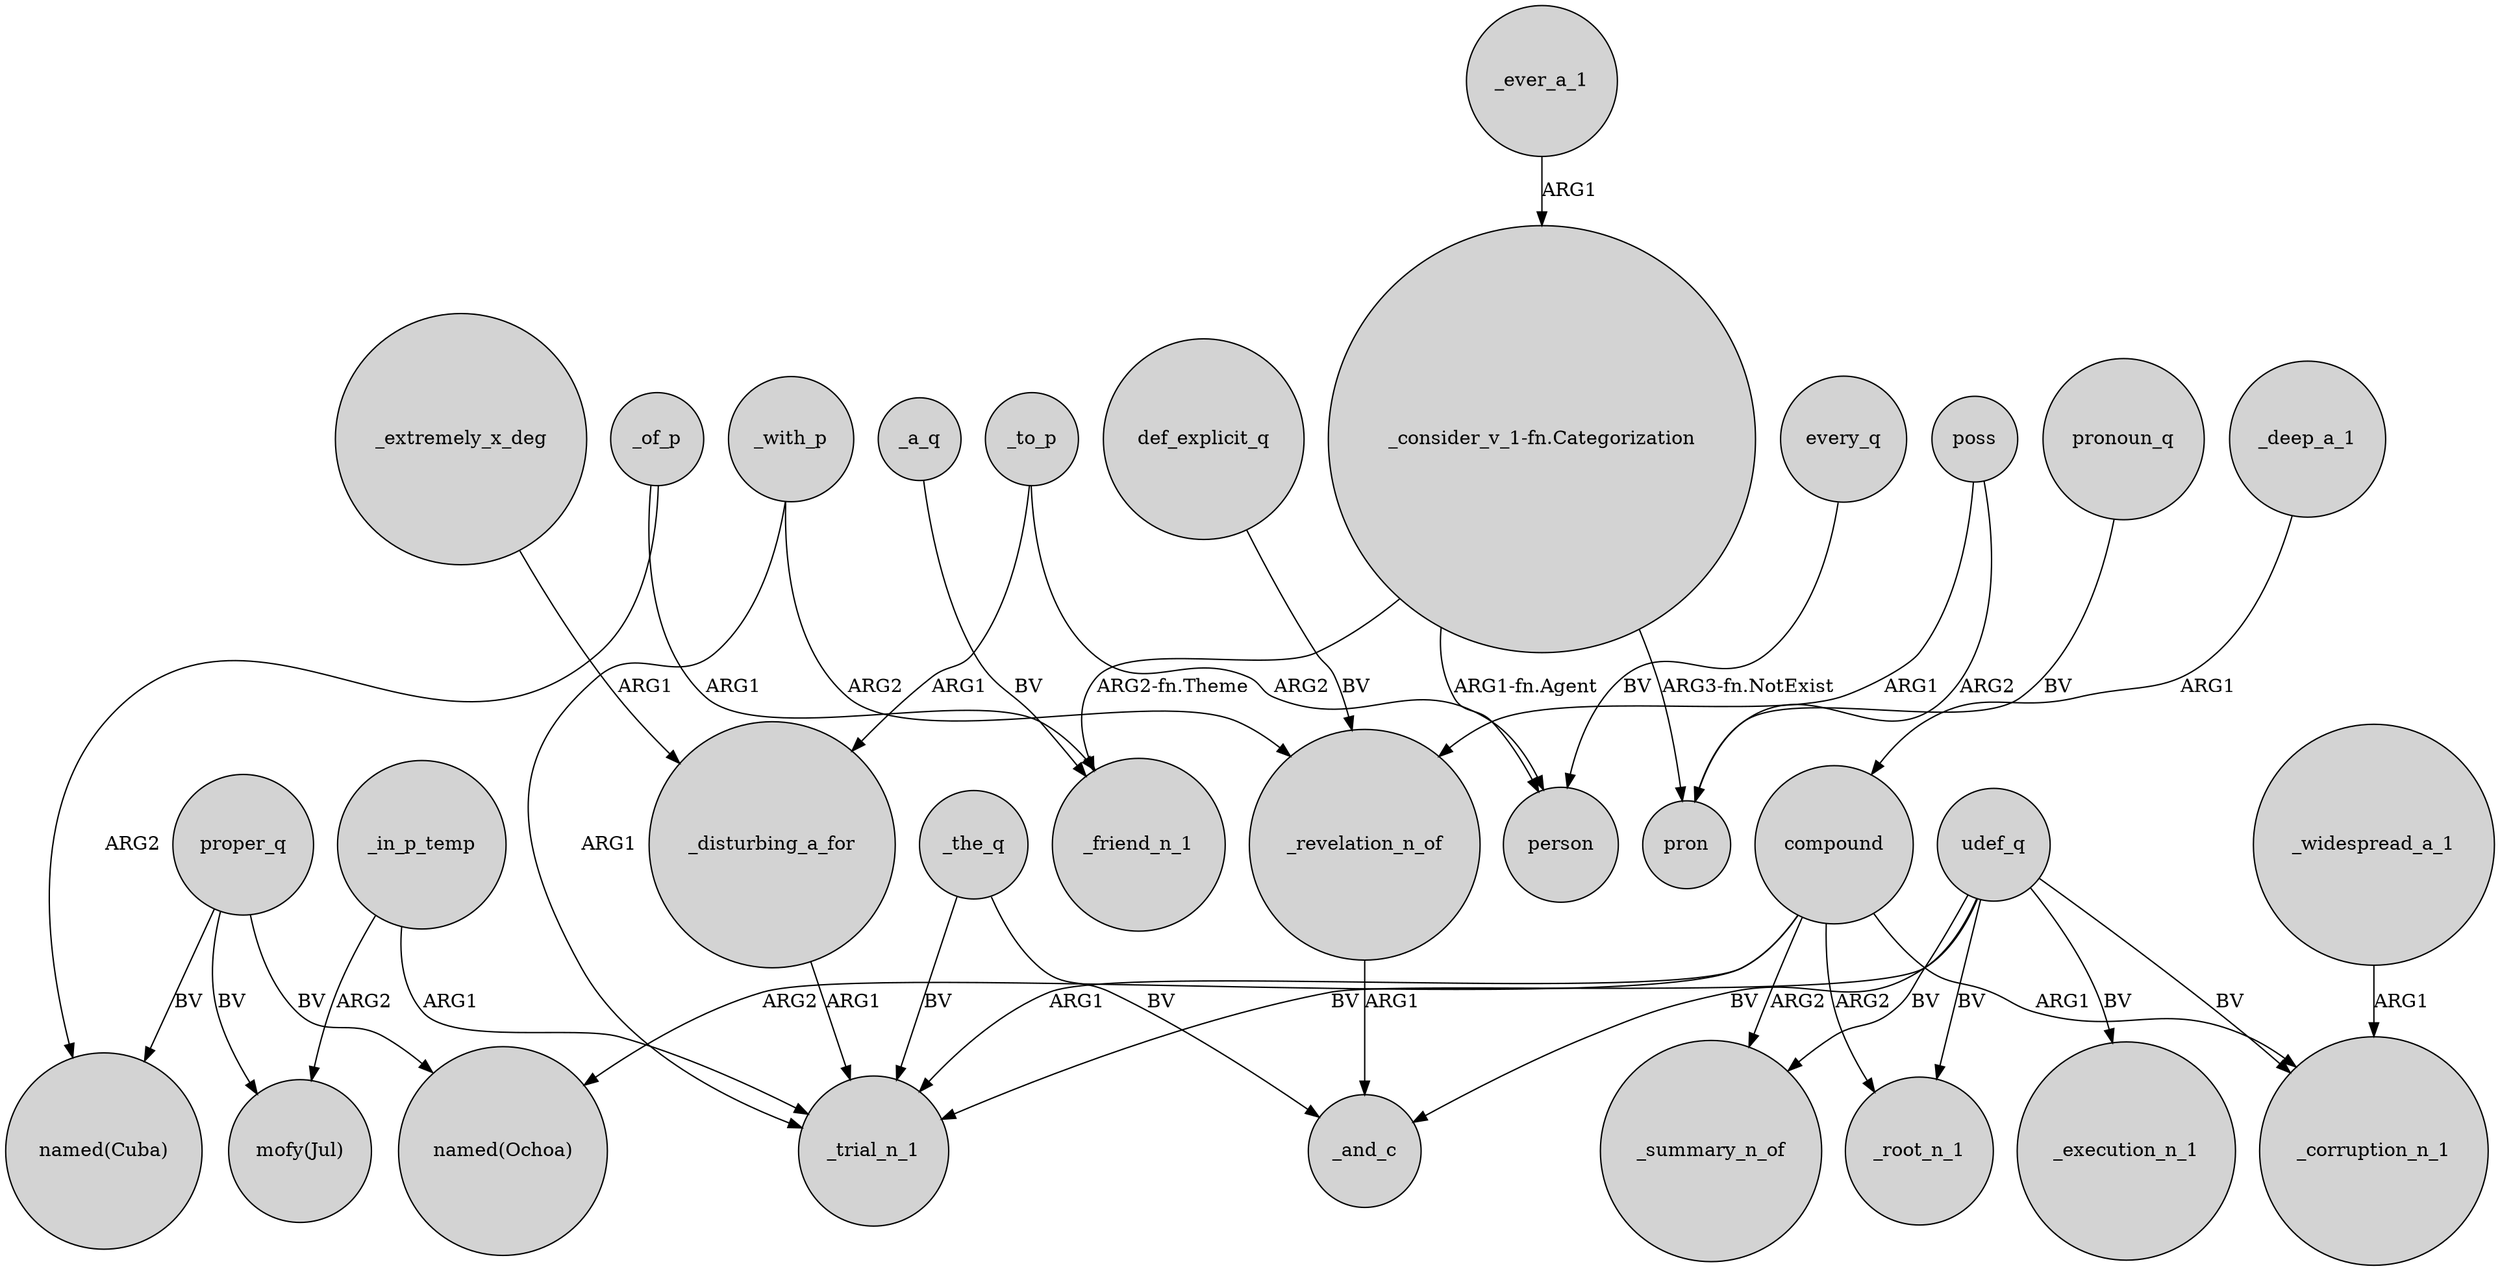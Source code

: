 digraph {
	node [shape=circle style=filled]
	compound -> "named(Ochoa)" [label=ARG2]
	_the_q -> _and_c [label=BV]
	def_explicit_q -> _revelation_n_of [label=BV]
	_with_p -> _revelation_n_of [label=ARG2]
	proper_q -> "mofy(Jul)" [label=BV]
	compound -> _root_n_1 [label=ARG2]
	poss -> pron [label=ARG2]
	poss -> _revelation_n_of [label=ARG1]
	_with_p -> _trial_n_1 [label=ARG1]
	_revelation_n_of -> _and_c [label=ARG1]
	proper_q -> "named(Ochoa)" [label=BV]
	"_consider_v_1-fn.Categorization" -> pron [label="ARG3-fn.NotExist"]
	_extremely_x_deg -> _disturbing_a_for [label=ARG1]
	_the_q -> _trial_n_1 [label=BV]
	"_consider_v_1-fn.Categorization" -> _friend_n_1 [label="ARG2-fn.Theme"]
	udef_q -> _root_n_1 [label=BV]
	every_q -> person [label=BV]
	_ever_a_1 -> "_consider_v_1-fn.Categorization" [label=ARG1]
	udef_q -> _execution_n_1 [label=BV]
	_a_q -> _friend_n_1 [label=BV]
	_of_p -> _friend_n_1 [label=ARG1]
	pronoun_q -> pron [label=BV]
	_in_p_temp -> "mofy(Jul)" [label=ARG2]
	compound -> _trial_n_1 [label=ARG1]
	compound -> _corruption_n_1 [label=ARG1]
	_deep_a_1 -> compound [label=ARG1]
	_of_p -> "named(Cuba)" [label=ARG2]
	_widespread_a_1 -> _corruption_n_1 [label=ARG1]
	udef_q -> _trial_n_1 [label=BV]
	compound -> _summary_n_of [label=ARG2]
	_disturbing_a_for -> _trial_n_1 [label=ARG1]
	udef_q -> _summary_n_of [label=BV]
	_in_p_temp -> _trial_n_1 [label=ARG1]
	_to_p -> _disturbing_a_for [label=ARG1]
	udef_q -> _corruption_n_1 [label=BV]
	udef_q -> _and_c [label=BV]
	proper_q -> "named(Cuba)" [label=BV]
	"_consider_v_1-fn.Categorization" -> person [label="ARG1-fn.Agent"]
	_to_p -> person [label=ARG2]
}
